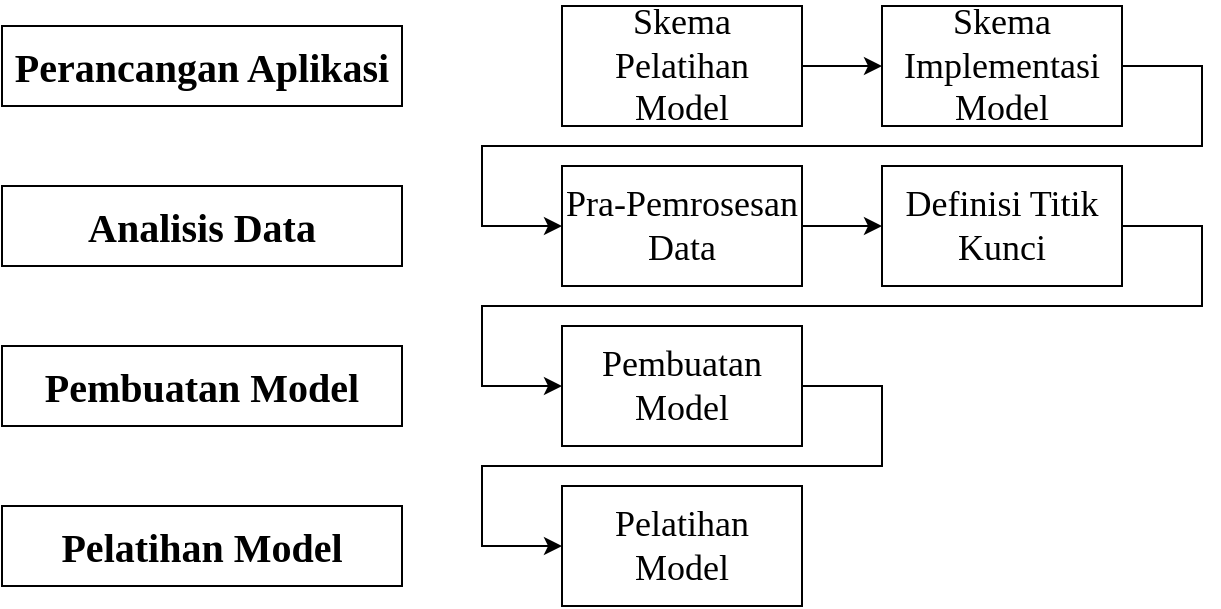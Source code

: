 <mxfile version="13.1.2" type="device"><diagram id="07c3HhvPyVagcwEuHQEQ" name="Page-1"><mxGraphModel dx="1422" dy="791" grid="1" gridSize="10" guides="1" tooltips="1" connect="1" arrows="1" fold="1" page="1" pageScale="1" pageWidth="850" pageHeight="1100" math="0" shadow="0"><root><mxCell id="0"/><mxCell id="1" parent="0"/><mxCell id="Of3oWZV2OJdZYLWmc1r--2" value="Perancangan Aplikasi" style="rounded=0;whiteSpace=wrap;html=1;fontFamily=Times New Roman;fontSize=20;fontStyle=1" parent="1" vertex="1"><mxGeometry y="20" width="200" height="40" as="geometry"/></mxCell><mxCell id="Of3oWZV2OJdZYLWmc1r--3" value="Analisis Data" style="rounded=0;whiteSpace=wrap;html=1;fontFamily=Times New Roman;fontSize=20;fontStyle=1" parent="1" vertex="1"><mxGeometry y="100" width="200" height="40" as="geometry"/></mxCell><mxCell id="Of3oWZV2OJdZYLWmc1r--4" value="Pembuatan Model" style="rounded=0;whiteSpace=wrap;html=1;fontFamily=Times New Roman;fontSize=20;fontStyle=1" parent="1" vertex="1"><mxGeometry y="180" width="200" height="40" as="geometry"/></mxCell><mxCell id="Of3oWZV2OJdZYLWmc1r--5" value="Pelatihan Model" style="rounded=0;whiteSpace=wrap;html=1;fontFamily=Times New Roman;fontSize=20;fontStyle=1" parent="1" vertex="1"><mxGeometry y="260" width="200" height="40" as="geometry"/></mxCell><mxCell id="Of3oWZV2OJdZYLWmc1r--15" style="edgeStyle=orthogonalEdgeStyle;rounded=0;orthogonalLoop=1;jettySize=auto;html=1;entryX=0;entryY=0.5;entryDx=0;entryDy=0;fontFamily=Times New Roman;fontSize=14;" parent="1" source="Of3oWZV2OJdZYLWmc1r--6" target="Of3oWZV2OJdZYLWmc1r--8" edge="1"><mxGeometry relative="1" as="geometry"/></mxCell><mxCell id="Of3oWZV2OJdZYLWmc1r--6" value="Skema Pelatihan Model" style="rounded=0;whiteSpace=wrap;html=1;fontFamily=Times New Roman;fontSize=18;" parent="1" vertex="1"><mxGeometry x="280" y="10" width="120" height="60" as="geometry"/></mxCell><mxCell id="Of3oWZV2OJdZYLWmc1r--17" style="edgeStyle=orthogonalEdgeStyle;rounded=0;orthogonalLoop=1;jettySize=auto;html=1;fontFamily=Times New Roman;fontSize=14;entryX=0;entryY=0.5;entryDx=0;entryDy=0;" parent="1" source="Of3oWZV2OJdZYLWmc1r--8" target="Of3oWZV2OJdZYLWmc1r--9" edge="1"><mxGeometry relative="1" as="geometry"><mxPoint x="640" y="110" as="targetPoint"/><Array as="points"><mxPoint x="600" y="40"/><mxPoint x="600" y="80"/><mxPoint x="240" y="80"/><mxPoint x="240" y="120"/></Array></mxGeometry></mxCell><mxCell id="Of3oWZV2OJdZYLWmc1r--8" value="Skema Implementasi Model" style="rounded=0;whiteSpace=wrap;html=1;fontFamily=Times New Roman;fontSize=18;" parent="1" vertex="1"><mxGeometry x="440" y="10" width="120" height="60" as="geometry"/></mxCell><mxCell id="Of3oWZV2OJdZYLWmc1r--18" style="edgeStyle=orthogonalEdgeStyle;rounded=0;orthogonalLoop=1;jettySize=auto;html=1;entryX=0;entryY=0.5;entryDx=0;entryDy=0;fontFamily=Times New Roman;fontSize=14;" parent="1" source="Of3oWZV2OJdZYLWmc1r--9" target="Of3oWZV2OJdZYLWmc1r--11" edge="1"><mxGeometry relative="1" as="geometry"/></mxCell><mxCell id="Of3oWZV2OJdZYLWmc1r--9" value="Pra-Pemrosesan Data" style="rounded=0;whiteSpace=wrap;html=1;fontFamily=Times New Roman;fontSize=18;" parent="1" vertex="1"><mxGeometry x="280" y="90" width="120" height="60" as="geometry"/></mxCell><mxCell id="Of3oWZV2OJdZYLWmc1r--19" style="edgeStyle=orthogonalEdgeStyle;rounded=0;orthogonalLoop=1;jettySize=auto;html=1;entryX=0;entryY=0.5;entryDx=0;entryDy=0;fontFamily=Times New Roman;fontSize=14;" parent="1" source="Of3oWZV2OJdZYLWmc1r--11" target="Of3oWZV2OJdZYLWmc1r--12" edge="1"><mxGeometry relative="1" as="geometry"><Array as="points"><mxPoint x="600" y="120"/><mxPoint x="600" y="160"/><mxPoint x="240" y="160"/><mxPoint x="240" y="200"/></Array></mxGeometry></mxCell><mxCell id="Of3oWZV2OJdZYLWmc1r--11" value="Definisi Titik Kunci" style="rounded=0;whiteSpace=wrap;html=1;fontFamily=Times New Roman;fontSize=18;" parent="1" vertex="1"><mxGeometry x="440" y="90" width="120" height="60" as="geometry"/></mxCell><mxCell id="Of3oWZV2OJdZYLWmc1r--20" style="edgeStyle=orthogonalEdgeStyle;rounded=0;orthogonalLoop=1;jettySize=auto;html=1;entryX=0;entryY=0.5;entryDx=0;entryDy=0;fontFamily=Times New Roman;fontSize=14;" parent="1" source="Of3oWZV2OJdZYLWmc1r--12" target="Of3oWZV2OJdZYLWmc1r--13" edge="1"><mxGeometry relative="1" as="geometry"><Array as="points"><mxPoint x="440" y="200"/><mxPoint x="440" y="240"/><mxPoint x="240" y="240"/><mxPoint x="240" y="280"/></Array></mxGeometry></mxCell><mxCell id="Of3oWZV2OJdZYLWmc1r--12" value="Pembuatan Model" style="rounded=0;whiteSpace=wrap;html=1;fontFamily=Times New Roman;fontSize=18;" parent="1" vertex="1"><mxGeometry x="280" y="170" width="120" height="60" as="geometry"/></mxCell><mxCell id="Of3oWZV2OJdZYLWmc1r--13" value="Pelatihan Model" style="rounded=0;whiteSpace=wrap;html=1;fontFamily=Times New Roman;fontSize=18;" parent="1" vertex="1"><mxGeometry x="280" y="250" width="120" height="60" as="geometry"/></mxCell></root></mxGraphModel></diagram></mxfile>